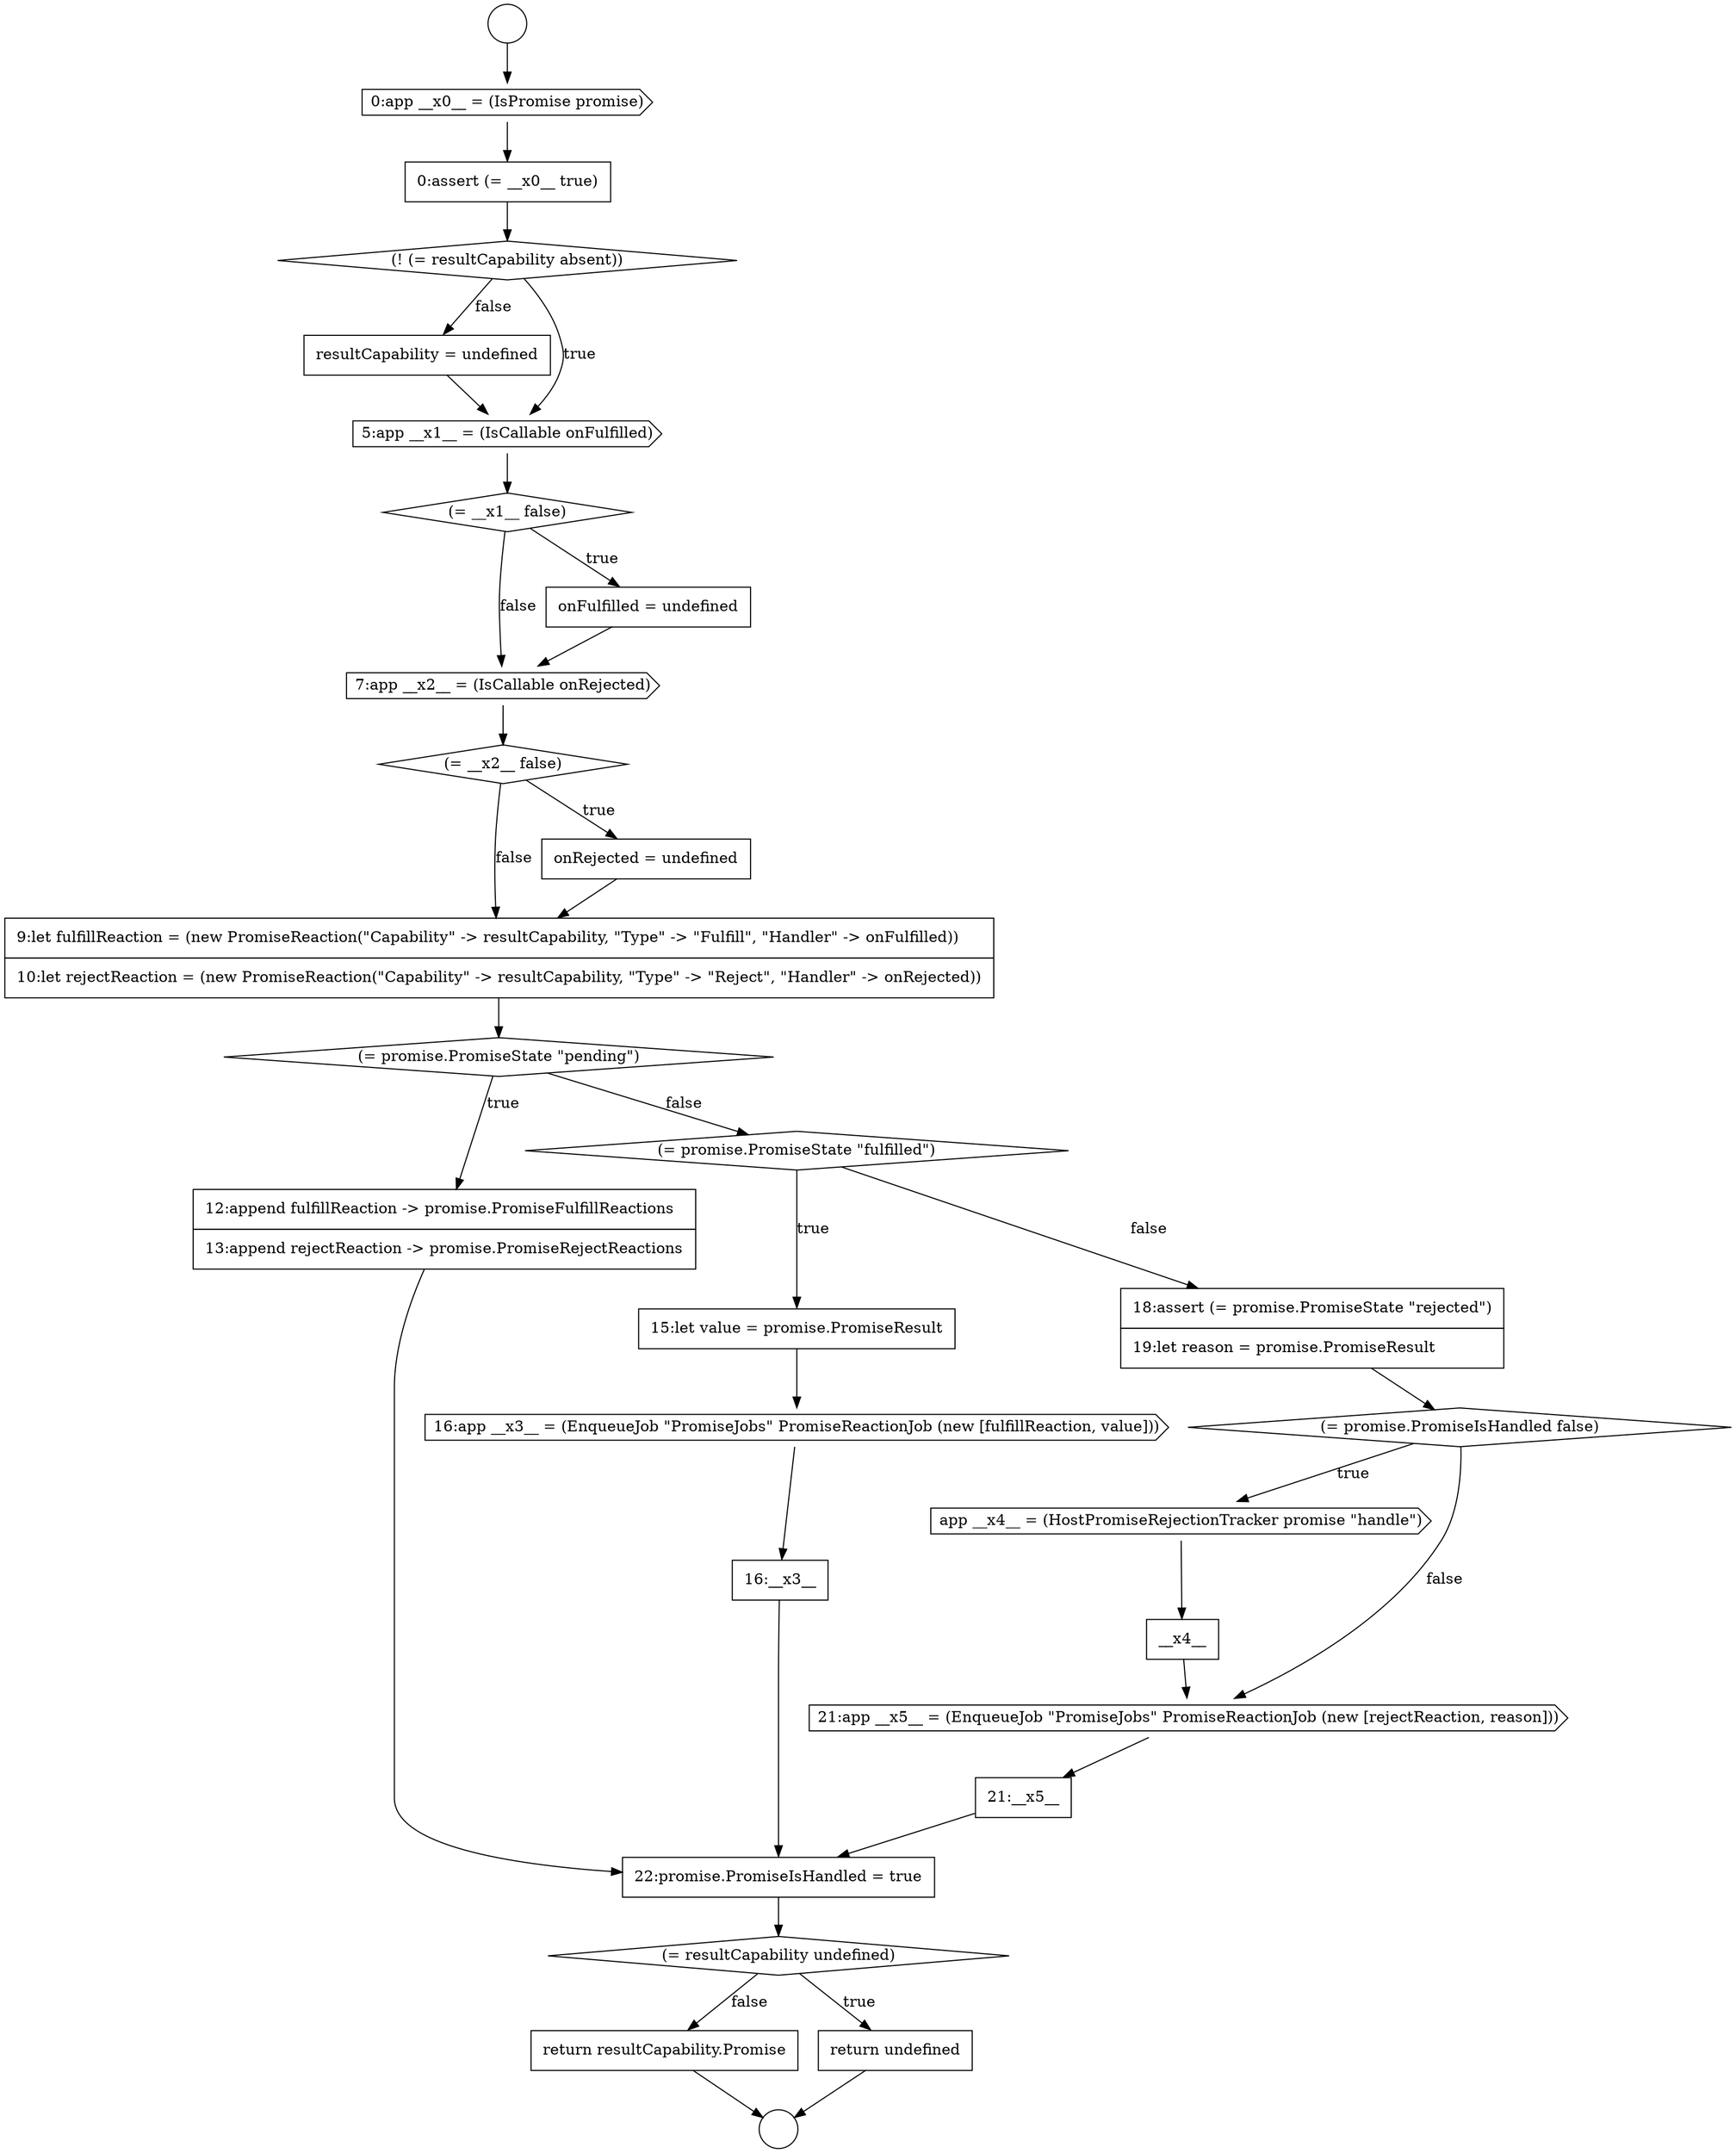 digraph {
  node0 [shape=circle label=" " color="black" fillcolor="white" style=filled]
  node5 [shape=none, margin=0, label=<<font color="black">
    <table border="0" cellborder="1" cellspacing="0" cellpadding="10">
      <tr><td align="left">resultCapability = undefined</td></tr>
    </table>
  </font>> color="black" fillcolor="white" style=filled]
  node10 [shape=diamond, label=<<font color="black">(= __x2__ false)</font>> color="black" fillcolor="white" style=filled]
  node14 [shape=none, margin=0, label=<<font color="black">
    <table border="0" cellborder="1" cellspacing="0" cellpadding="10">
      <tr><td align="left">12:append fulfillReaction -&gt; promise.PromiseFulfillReactions</td></tr>
      <tr><td align="left">13:append rejectReaction -&gt; promise.PromiseRejectReactions</td></tr>
    </table>
  </font>> color="black" fillcolor="white" style=filled]
  node20 [shape=diamond, label=<<font color="black">(= promise.PromiseIsHandled false)</font>> color="black" fillcolor="white" style=filled]
  node1 [shape=circle label=" " color="black" fillcolor="white" style=filled]
  node6 [shape=cds, label=<<font color="black">5:app __x1__ = (IsCallable onFulfilled)</font>> color="black" fillcolor="white" style=filled]
  node9 [shape=cds, label=<<font color="black">7:app __x2__ = (IsCallable onRejected)</font>> color="black" fillcolor="white" style=filled]
  node13 [shape=diamond, label=<<font color="black">(= promise.PromiseState &quot;pending&quot;)</font>> color="black" fillcolor="white" style=filled]
  node2 [shape=cds, label=<<font color="black">0:app __x0__ = (IsPromise promise)</font>> color="black" fillcolor="white" style=filled]
  node17 [shape=cds, label=<<font color="black">16:app __x3__ = (EnqueueJob &quot;PromiseJobs&quot; PromiseReactionJob (new [fulfillReaction, value]))</font>> color="black" fillcolor="white" style=filled]
  node12 [shape=none, margin=0, label=<<font color="black">
    <table border="0" cellborder="1" cellspacing="0" cellpadding="10">
      <tr><td align="left">9:let fulfillReaction = (new PromiseReaction(&quot;Capability&quot; -&gt; resultCapability, &quot;Type&quot; -&gt; &quot;Fulfill&quot;, &quot;Handler&quot; -&gt; onFulfilled))</td></tr>
      <tr><td align="left">10:let rejectReaction = (new PromiseReaction(&quot;Capability&quot; -&gt; resultCapability, &quot;Type&quot; -&gt; &quot;Reject&quot;, &quot;Handler&quot; -&gt; onRejected))</td></tr>
    </table>
  </font>> color="black" fillcolor="white" style=filled]
  node7 [shape=diamond, label=<<font color="black">(= __x1__ false)</font>> color="black" fillcolor="white" style=filled]
  node3 [shape=none, margin=0, label=<<font color="black">
    <table border="0" cellborder="1" cellspacing="0" cellpadding="10">
      <tr><td align="left">0:assert (= __x0__ true)</td></tr>
    </table>
  </font>> color="black" fillcolor="white" style=filled]
  node18 [shape=none, margin=0, label=<<font color="black">
    <table border="0" cellborder="1" cellspacing="0" cellpadding="10">
      <tr><td align="left">16:__x3__</td></tr>
    </table>
  </font>> color="black" fillcolor="white" style=filled]
  node16 [shape=none, margin=0, label=<<font color="black">
    <table border="0" cellborder="1" cellspacing="0" cellpadding="10">
      <tr><td align="left">15:let value = promise.PromiseResult</td></tr>
    </table>
  </font>> color="black" fillcolor="white" style=filled]
  node11 [shape=none, margin=0, label=<<font color="black">
    <table border="0" cellborder="1" cellspacing="0" cellpadding="10">
      <tr><td align="left">onRejected = undefined</td></tr>
    </table>
  </font>> color="black" fillcolor="white" style=filled]
  node8 [shape=none, margin=0, label=<<font color="black">
    <table border="0" cellborder="1" cellspacing="0" cellpadding="10">
      <tr><td align="left">onFulfilled = undefined</td></tr>
    </table>
  </font>> color="black" fillcolor="white" style=filled]
  node19 [shape=none, margin=0, label=<<font color="black">
    <table border="0" cellborder="1" cellspacing="0" cellpadding="10">
      <tr><td align="left">18:assert (= promise.PromiseState &quot;rejected&quot;)</td></tr>
      <tr><td align="left">19:let reason = promise.PromiseResult</td></tr>
    </table>
  </font>> color="black" fillcolor="white" style=filled]
  node4 [shape=diamond, label=<<font color="black">(! (= resultCapability absent))</font>> color="black" fillcolor="white" style=filled]
  node15 [shape=diamond, label=<<font color="black">(= promise.PromiseState &quot;fulfilled&quot;)</font>> color="black" fillcolor="white" style=filled]
  node24 [shape=none, margin=0, label=<<font color="black">
    <table border="0" cellborder="1" cellspacing="0" cellpadding="10">
      <tr><td align="left">21:__x5__</td></tr>
    </table>
  </font>> color="black" fillcolor="white" style=filled]
  node25 [shape=none, margin=0, label=<<font color="black">
    <table border="0" cellborder="1" cellspacing="0" cellpadding="10">
      <tr><td align="left">22:promise.PromiseIsHandled = true</td></tr>
    </table>
  </font>> color="black" fillcolor="white" style=filled]
  node28 [shape=none, margin=0, label=<<font color="black">
    <table border="0" cellborder="1" cellspacing="0" cellpadding="10">
      <tr><td align="left">return resultCapability.Promise</td></tr>
    </table>
  </font>> color="black" fillcolor="white" style=filled]
  node21 [shape=cds, label=<<font color="black">app __x4__ = (HostPromiseRejectionTracker promise &quot;handle&quot;)</font>> color="black" fillcolor="white" style=filled]
  node22 [shape=none, margin=0, label=<<font color="black">
    <table border="0" cellborder="1" cellspacing="0" cellpadding="10">
      <tr><td align="left">__x4__</td></tr>
    </table>
  </font>> color="black" fillcolor="white" style=filled]
  node27 [shape=none, margin=0, label=<<font color="black">
    <table border="0" cellborder="1" cellspacing="0" cellpadding="10">
      <tr><td align="left">return undefined</td></tr>
    </table>
  </font>> color="black" fillcolor="white" style=filled]
  node26 [shape=diamond, label=<<font color="black">(= resultCapability undefined)</font>> color="black" fillcolor="white" style=filled]
  node23 [shape=cds, label=<<font color="black">21:app __x5__ = (EnqueueJob &quot;PromiseJobs&quot; PromiseReactionJob (new [rejectReaction, reason]))</font>> color="black" fillcolor="white" style=filled]
  node14 -> node25 [ color="black"]
  node2 -> node3 [ color="black"]
  node11 -> node12 [ color="black"]
  node7 -> node8 [label=<<font color="black">true</font>> color="black"]
  node7 -> node9 [label=<<font color="black">false</font>> color="black"]
  node19 -> node20 [ color="black"]
  node0 -> node2 [ color="black"]
  node9 -> node10 [ color="black"]
  node25 -> node26 [ color="black"]
  node24 -> node25 [ color="black"]
  node17 -> node18 [ color="black"]
  node5 -> node6 [ color="black"]
  node3 -> node4 [ color="black"]
  node4 -> node6 [label=<<font color="black">true</font>> color="black"]
  node4 -> node5 [label=<<font color="black">false</font>> color="black"]
  node10 -> node11 [label=<<font color="black">true</font>> color="black"]
  node10 -> node12 [label=<<font color="black">false</font>> color="black"]
  node15 -> node16 [label=<<font color="black">true</font>> color="black"]
  node15 -> node19 [label=<<font color="black">false</font>> color="black"]
  node13 -> node14 [label=<<font color="black">true</font>> color="black"]
  node13 -> node15 [label=<<font color="black">false</font>> color="black"]
  node26 -> node27 [label=<<font color="black">true</font>> color="black"]
  node26 -> node28 [label=<<font color="black">false</font>> color="black"]
  node28 -> node1 [ color="black"]
  node20 -> node21 [label=<<font color="black">true</font>> color="black"]
  node20 -> node23 [label=<<font color="black">false</font>> color="black"]
  node12 -> node13 [ color="black"]
  node22 -> node23 [ color="black"]
  node6 -> node7 [ color="black"]
  node18 -> node25 [ color="black"]
  node23 -> node24 [ color="black"]
  node8 -> node9 [ color="black"]
  node21 -> node22 [ color="black"]
  node16 -> node17 [ color="black"]
  node27 -> node1 [ color="black"]
}
